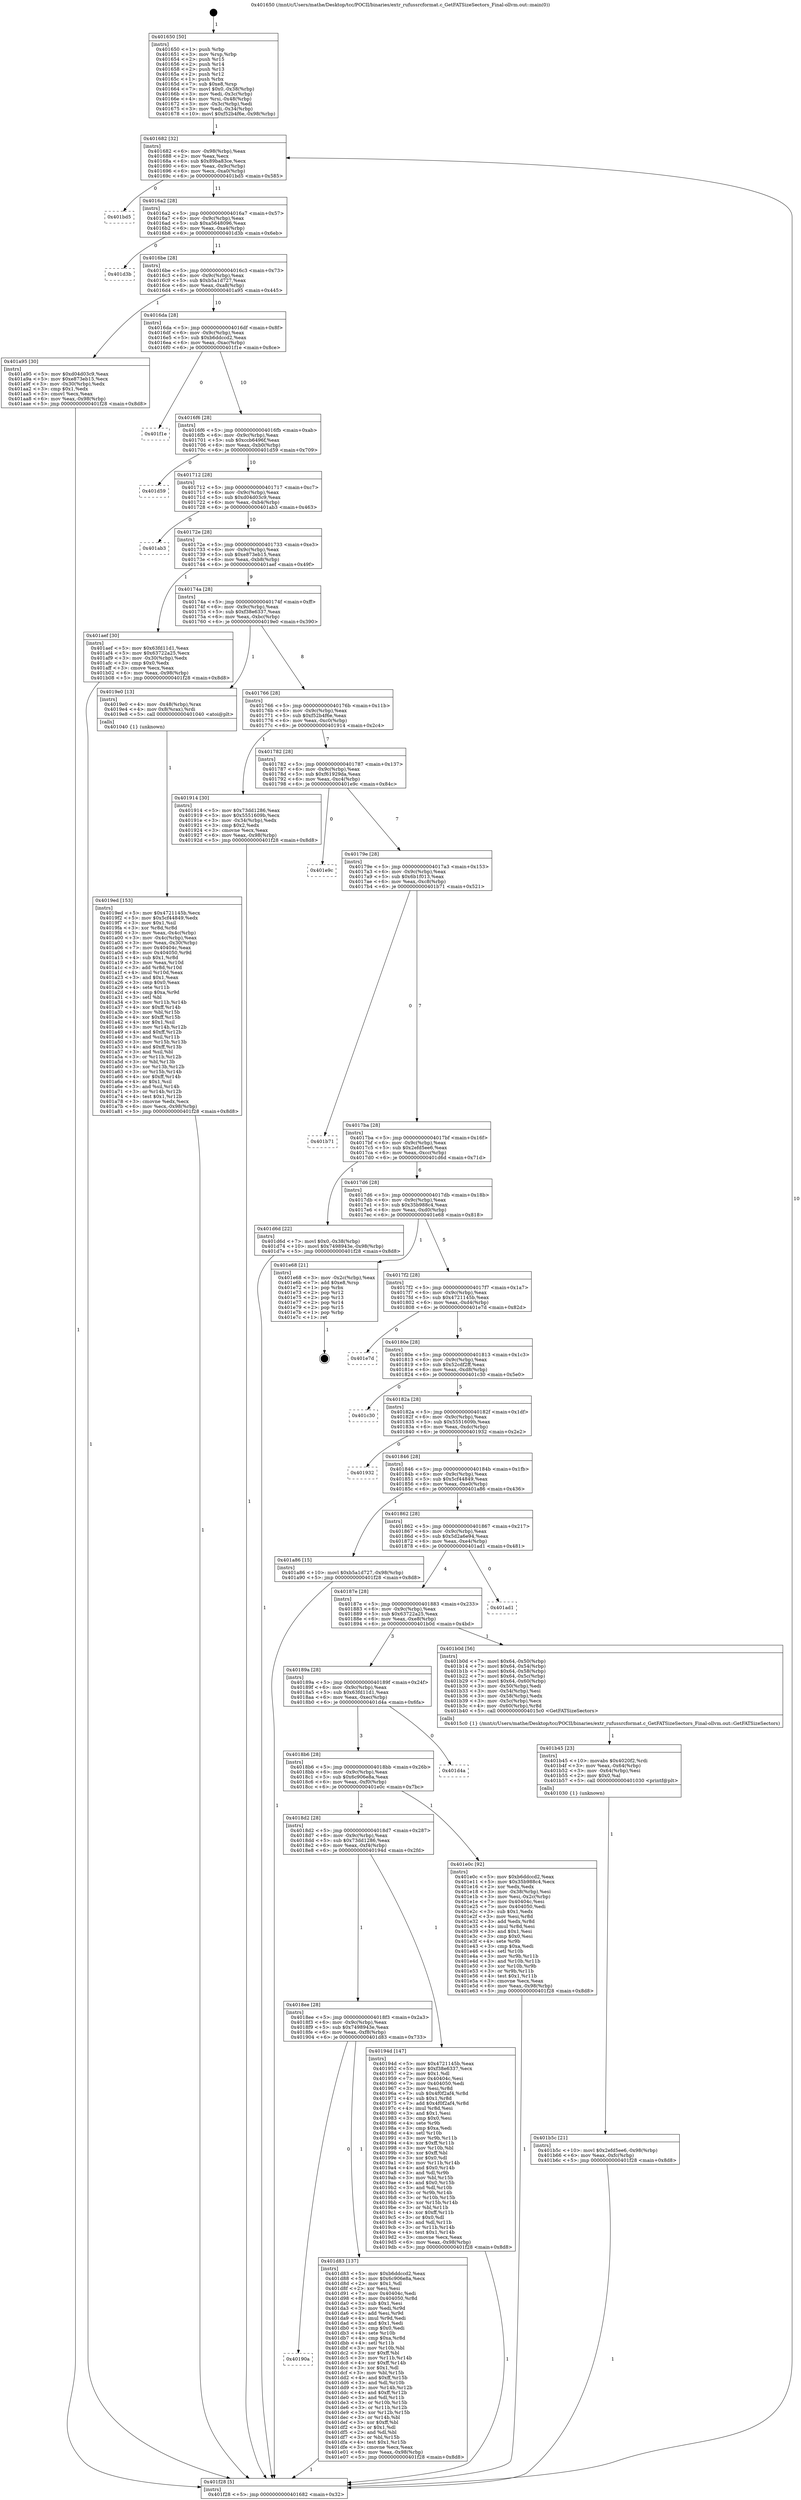 digraph "0x401650" {
  label = "0x401650 (/mnt/c/Users/mathe/Desktop/tcc/POCII/binaries/extr_rufussrcformat.c_GetFATSizeSectors_Final-ollvm.out::main(0))"
  labelloc = "t"
  node[shape=record]

  Entry [label="",width=0.3,height=0.3,shape=circle,fillcolor=black,style=filled]
  "0x401682" [label="{
     0x401682 [32]\l
     | [instrs]\l
     &nbsp;&nbsp;0x401682 \<+6\>: mov -0x98(%rbp),%eax\l
     &nbsp;&nbsp;0x401688 \<+2\>: mov %eax,%ecx\l
     &nbsp;&nbsp;0x40168a \<+6\>: sub $0x89ba83ce,%ecx\l
     &nbsp;&nbsp;0x401690 \<+6\>: mov %eax,-0x9c(%rbp)\l
     &nbsp;&nbsp;0x401696 \<+6\>: mov %ecx,-0xa0(%rbp)\l
     &nbsp;&nbsp;0x40169c \<+6\>: je 0000000000401bd5 \<main+0x585\>\l
  }"]
  "0x401bd5" [label="{
     0x401bd5\l
  }", style=dashed]
  "0x4016a2" [label="{
     0x4016a2 [28]\l
     | [instrs]\l
     &nbsp;&nbsp;0x4016a2 \<+5\>: jmp 00000000004016a7 \<main+0x57\>\l
     &nbsp;&nbsp;0x4016a7 \<+6\>: mov -0x9c(%rbp),%eax\l
     &nbsp;&nbsp;0x4016ad \<+5\>: sub $0xa5648096,%eax\l
     &nbsp;&nbsp;0x4016b2 \<+6\>: mov %eax,-0xa4(%rbp)\l
     &nbsp;&nbsp;0x4016b8 \<+6\>: je 0000000000401d3b \<main+0x6eb\>\l
  }"]
  Exit [label="",width=0.3,height=0.3,shape=circle,fillcolor=black,style=filled,peripheries=2]
  "0x401d3b" [label="{
     0x401d3b\l
  }", style=dashed]
  "0x4016be" [label="{
     0x4016be [28]\l
     | [instrs]\l
     &nbsp;&nbsp;0x4016be \<+5\>: jmp 00000000004016c3 \<main+0x73\>\l
     &nbsp;&nbsp;0x4016c3 \<+6\>: mov -0x9c(%rbp),%eax\l
     &nbsp;&nbsp;0x4016c9 \<+5\>: sub $0xb5a1d727,%eax\l
     &nbsp;&nbsp;0x4016ce \<+6\>: mov %eax,-0xa8(%rbp)\l
     &nbsp;&nbsp;0x4016d4 \<+6\>: je 0000000000401a95 \<main+0x445\>\l
  }"]
  "0x40190a" [label="{
     0x40190a\l
  }", style=dashed]
  "0x401a95" [label="{
     0x401a95 [30]\l
     | [instrs]\l
     &nbsp;&nbsp;0x401a95 \<+5\>: mov $0xd04d03c9,%eax\l
     &nbsp;&nbsp;0x401a9a \<+5\>: mov $0xe873eb15,%ecx\l
     &nbsp;&nbsp;0x401a9f \<+3\>: mov -0x30(%rbp),%edx\l
     &nbsp;&nbsp;0x401aa2 \<+3\>: cmp $0x1,%edx\l
     &nbsp;&nbsp;0x401aa5 \<+3\>: cmovl %ecx,%eax\l
     &nbsp;&nbsp;0x401aa8 \<+6\>: mov %eax,-0x98(%rbp)\l
     &nbsp;&nbsp;0x401aae \<+5\>: jmp 0000000000401f28 \<main+0x8d8\>\l
  }"]
  "0x4016da" [label="{
     0x4016da [28]\l
     | [instrs]\l
     &nbsp;&nbsp;0x4016da \<+5\>: jmp 00000000004016df \<main+0x8f\>\l
     &nbsp;&nbsp;0x4016df \<+6\>: mov -0x9c(%rbp),%eax\l
     &nbsp;&nbsp;0x4016e5 \<+5\>: sub $0xb6ddccd2,%eax\l
     &nbsp;&nbsp;0x4016ea \<+6\>: mov %eax,-0xac(%rbp)\l
     &nbsp;&nbsp;0x4016f0 \<+6\>: je 0000000000401f1e \<main+0x8ce\>\l
  }"]
  "0x401d83" [label="{
     0x401d83 [137]\l
     | [instrs]\l
     &nbsp;&nbsp;0x401d83 \<+5\>: mov $0xb6ddccd2,%eax\l
     &nbsp;&nbsp;0x401d88 \<+5\>: mov $0x6c906e8a,%ecx\l
     &nbsp;&nbsp;0x401d8d \<+2\>: mov $0x1,%dl\l
     &nbsp;&nbsp;0x401d8f \<+2\>: xor %esi,%esi\l
     &nbsp;&nbsp;0x401d91 \<+7\>: mov 0x40404c,%edi\l
     &nbsp;&nbsp;0x401d98 \<+8\>: mov 0x404050,%r8d\l
     &nbsp;&nbsp;0x401da0 \<+3\>: sub $0x1,%esi\l
     &nbsp;&nbsp;0x401da3 \<+3\>: mov %edi,%r9d\l
     &nbsp;&nbsp;0x401da6 \<+3\>: add %esi,%r9d\l
     &nbsp;&nbsp;0x401da9 \<+4\>: imul %r9d,%edi\l
     &nbsp;&nbsp;0x401dad \<+3\>: and $0x1,%edi\l
     &nbsp;&nbsp;0x401db0 \<+3\>: cmp $0x0,%edi\l
     &nbsp;&nbsp;0x401db3 \<+4\>: sete %r10b\l
     &nbsp;&nbsp;0x401db7 \<+4\>: cmp $0xa,%r8d\l
     &nbsp;&nbsp;0x401dbb \<+4\>: setl %r11b\l
     &nbsp;&nbsp;0x401dbf \<+3\>: mov %r10b,%bl\l
     &nbsp;&nbsp;0x401dc2 \<+3\>: xor $0xff,%bl\l
     &nbsp;&nbsp;0x401dc5 \<+3\>: mov %r11b,%r14b\l
     &nbsp;&nbsp;0x401dc8 \<+4\>: xor $0xff,%r14b\l
     &nbsp;&nbsp;0x401dcc \<+3\>: xor $0x1,%dl\l
     &nbsp;&nbsp;0x401dcf \<+3\>: mov %bl,%r15b\l
     &nbsp;&nbsp;0x401dd2 \<+4\>: and $0xff,%r15b\l
     &nbsp;&nbsp;0x401dd6 \<+3\>: and %dl,%r10b\l
     &nbsp;&nbsp;0x401dd9 \<+3\>: mov %r14b,%r12b\l
     &nbsp;&nbsp;0x401ddc \<+4\>: and $0xff,%r12b\l
     &nbsp;&nbsp;0x401de0 \<+3\>: and %dl,%r11b\l
     &nbsp;&nbsp;0x401de3 \<+3\>: or %r10b,%r15b\l
     &nbsp;&nbsp;0x401de6 \<+3\>: or %r11b,%r12b\l
     &nbsp;&nbsp;0x401de9 \<+3\>: xor %r12b,%r15b\l
     &nbsp;&nbsp;0x401dec \<+3\>: or %r14b,%bl\l
     &nbsp;&nbsp;0x401def \<+3\>: xor $0xff,%bl\l
     &nbsp;&nbsp;0x401df2 \<+3\>: or $0x1,%dl\l
     &nbsp;&nbsp;0x401df5 \<+2\>: and %dl,%bl\l
     &nbsp;&nbsp;0x401df7 \<+3\>: or %bl,%r15b\l
     &nbsp;&nbsp;0x401dfa \<+4\>: test $0x1,%r15b\l
     &nbsp;&nbsp;0x401dfe \<+3\>: cmovne %ecx,%eax\l
     &nbsp;&nbsp;0x401e01 \<+6\>: mov %eax,-0x98(%rbp)\l
     &nbsp;&nbsp;0x401e07 \<+5\>: jmp 0000000000401f28 \<main+0x8d8\>\l
  }"]
  "0x401f1e" [label="{
     0x401f1e\l
  }", style=dashed]
  "0x4016f6" [label="{
     0x4016f6 [28]\l
     | [instrs]\l
     &nbsp;&nbsp;0x4016f6 \<+5\>: jmp 00000000004016fb \<main+0xab\>\l
     &nbsp;&nbsp;0x4016fb \<+6\>: mov -0x9c(%rbp),%eax\l
     &nbsp;&nbsp;0x401701 \<+5\>: sub $0xccb6496f,%eax\l
     &nbsp;&nbsp;0x401706 \<+6\>: mov %eax,-0xb0(%rbp)\l
     &nbsp;&nbsp;0x40170c \<+6\>: je 0000000000401d59 \<main+0x709\>\l
  }"]
  "0x401b5c" [label="{
     0x401b5c [21]\l
     | [instrs]\l
     &nbsp;&nbsp;0x401b5c \<+10\>: movl $0x2efd5ee6,-0x98(%rbp)\l
     &nbsp;&nbsp;0x401b66 \<+6\>: mov %eax,-0xfc(%rbp)\l
     &nbsp;&nbsp;0x401b6c \<+5\>: jmp 0000000000401f28 \<main+0x8d8\>\l
  }"]
  "0x401d59" [label="{
     0x401d59\l
  }", style=dashed]
  "0x401712" [label="{
     0x401712 [28]\l
     | [instrs]\l
     &nbsp;&nbsp;0x401712 \<+5\>: jmp 0000000000401717 \<main+0xc7\>\l
     &nbsp;&nbsp;0x401717 \<+6\>: mov -0x9c(%rbp),%eax\l
     &nbsp;&nbsp;0x40171d \<+5\>: sub $0xd04d03c9,%eax\l
     &nbsp;&nbsp;0x401722 \<+6\>: mov %eax,-0xb4(%rbp)\l
     &nbsp;&nbsp;0x401728 \<+6\>: je 0000000000401ab3 \<main+0x463\>\l
  }"]
  "0x401b45" [label="{
     0x401b45 [23]\l
     | [instrs]\l
     &nbsp;&nbsp;0x401b45 \<+10\>: movabs $0x4020f2,%rdi\l
     &nbsp;&nbsp;0x401b4f \<+3\>: mov %eax,-0x64(%rbp)\l
     &nbsp;&nbsp;0x401b52 \<+3\>: mov -0x64(%rbp),%esi\l
     &nbsp;&nbsp;0x401b55 \<+2\>: mov $0x0,%al\l
     &nbsp;&nbsp;0x401b57 \<+5\>: call 0000000000401030 \<printf@plt\>\l
     | [calls]\l
     &nbsp;&nbsp;0x401030 \{1\} (unknown)\l
  }"]
  "0x401ab3" [label="{
     0x401ab3\l
  }", style=dashed]
  "0x40172e" [label="{
     0x40172e [28]\l
     | [instrs]\l
     &nbsp;&nbsp;0x40172e \<+5\>: jmp 0000000000401733 \<main+0xe3\>\l
     &nbsp;&nbsp;0x401733 \<+6\>: mov -0x9c(%rbp),%eax\l
     &nbsp;&nbsp;0x401739 \<+5\>: sub $0xe873eb15,%eax\l
     &nbsp;&nbsp;0x40173e \<+6\>: mov %eax,-0xb8(%rbp)\l
     &nbsp;&nbsp;0x401744 \<+6\>: je 0000000000401aef \<main+0x49f\>\l
  }"]
  "0x4019ed" [label="{
     0x4019ed [153]\l
     | [instrs]\l
     &nbsp;&nbsp;0x4019ed \<+5\>: mov $0x4721145b,%ecx\l
     &nbsp;&nbsp;0x4019f2 \<+5\>: mov $0x5cf44849,%edx\l
     &nbsp;&nbsp;0x4019f7 \<+3\>: mov $0x1,%sil\l
     &nbsp;&nbsp;0x4019fa \<+3\>: xor %r8d,%r8d\l
     &nbsp;&nbsp;0x4019fd \<+3\>: mov %eax,-0x4c(%rbp)\l
     &nbsp;&nbsp;0x401a00 \<+3\>: mov -0x4c(%rbp),%eax\l
     &nbsp;&nbsp;0x401a03 \<+3\>: mov %eax,-0x30(%rbp)\l
     &nbsp;&nbsp;0x401a06 \<+7\>: mov 0x40404c,%eax\l
     &nbsp;&nbsp;0x401a0d \<+8\>: mov 0x404050,%r9d\l
     &nbsp;&nbsp;0x401a15 \<+4\>: sub $0x1,%r8d\l
     &nbsp;&nbsp;0x401a19 \<+3\>: mov %eax,%r10d\l
     &nbsp;&nbsp;0x401a1c \<+3\>: add %r8d,%r10d\l
     &nbsp;&nbsp;0x401a1f \<+4\>: imul %r10d,%eax\l
     &nbsp;&nbsp;0x401a23 \<+3\>: and $0x1,%eax\l
     &nbsp;&nbsp;0x401a26 \<+3\>: cmp $0x0,%eax\l
     &nbsp;&nbsp;0x401a29 \<+4\>: sete %r11b\l
     &nbsp;&nbsp;0x401a2d \<+4\>: cmp $0xa,%r9d\l
     &nbsp;&nbsp;0x401a31 \<+3\>: setl %bl\l
     &nbsp;&nbsp;0x401a34 \<+3\>: mov %r11b,%r14b\l
     &nbsp;&nbsp;0x401a37 \<+4\>: xor $0xff,%r14b\l
     &nbsp;&nbsp;0x401a3b \<+3\>: mov %bl,%r15b\l
     &nbsp;&nbsp;0x401a3e \<+4\>: xor $0xff,%r15b\l
     &nbsp;&nbsp;0x401a42 \<+4\>: xor $0x1,%sil\l
     &nbsp;&nbsp;0x401a46 \<+3\>: mov %r14b,%r12b\l
     &nbsp;&nbsp;0x401a49 \<+4\>: and $0xff,%r12b\l
     &nbsp;&nbsp;0x401a4d \<+3\>: and %sil,%r11b\l
     &nbsp;&nbsp;0x401a50 \<+3\>: mov %r15b,%r13b\l
     &nbsp;&nbsp;0x401a53 \<+4\>: and $0xff,%r13b\l
     &nbsp;&nbsp;0x401a57 \<+3\>: and %sil,%bl\l
     &nbsp;&nbsp;0x401a5a \<+3\>: or %r11b,%r12b\l
     &nbsp;&nbsp;0x401a5d \<+3\>: or %bl,%r13b\l
     &nbsp;&nbsp;0x401a60 \<+3\>: xor %r13b,%r12b\l
     &nbsp;&nbsp;0x401a63 \<+3\>: or %r15b,%r14b\l
     &nbsp;&nbsp;0x401a66 \<+4\>: xor $0xff,%r14b\l
     &nbsp;&nbsp;0x401a6a \<+4\>: or $0x1,%sil\l
     &nbsp;&nbsp;0x401a6e \<+3\>: and %sil,%r14b\l
     &nbsp;&nbsp;0x401a71 \<+3\>: or %r14b,%r12b\l
     &nbsp;&nbsp;0x401a74 \<+4\>: test $0x1,%r12b\l
     &nbsp;&nbsp;0x401a78 \<+3\>: cmovne %edx,%ecx\l
     &nbsp;&nbsp;0x401a7b \<+6\>: mov %ecx,-0x98(%rbp)\l
     &nbsp;&nbsp;0x401a81 \<+5\>: jmp 0000000000401f28 \<main+0x8d8\>\l
  }"]
  "0x401aef" [label="{
     0x401aef [30]\l
     | [instrs]\l
     &nbsp;&nbsp;0x401aef \<+5\>: mov $0x63fd11d1,%eax\l
     &nbsp;&nbsp;0x401af4 \<+5\>: mov $0x63722a25,%ecx\l
     &nbsp;&nbsp;0x401af9 \<+3\>: mov -0x30(%rbp),%edx\l
     &nbsp;&nbsp;0x401afc \<+3\>: cmp $0x0,%edx\l
     &nbsp;&nbsp;0x401aff \<+3\>: cmove %ecx,%eax\l
     &nbsp;&nbsp;0x401b02 \<+6\>: mov %eax,-0x98(%rbp)\l
     &nbsp;&nbsp;0x401b08 \<+5\>: jmp 0000000000401f28 \<main+0x8d8\>\l
  }"]
  "0x40174a" [label="{
     0x40174a [28]\l
     | [instrs]\l
     &nbsp;&nbsp;0x40174a \<+5\>: jmp 000000000040174f \<main+0xff\>\l
     &nbsp;&nbsp;0x40174f \<+6\>: mov -0x9c(%rbp),%eax\l
     &nbsp;&nbsp;0x401755 \<+5\>: sub $0xf38e6337,%eax\l
     &nbsp;&nbsp;0x40175a \<+6\>: mov %eax,-0xbc(%rbp)\l
     &nbsp;&nbsp;0x401760 \<+6\>: je 00000000004019e0 \<main+0x390\>\l
  }"]
  "0x4018ee" [label="{
     0x4018ee [28]\l
     | [instrs]\l
     &nbsp;&nbsp;0x4018ee \<+5\>: jmp 00000000004018f3 \<main+0x2a3\>\l
     &nbsp;&nbsp;0x4018f3 \<+6\>: mov -0x9c(%rbp),%eax\l
     &nbsp;&nbsp;0x4018f9 \<+5\>: sub $0x7498943e,%eax\l
     &nbsp;&nbsp;0x4018fe \<+6\>: mov %eax,-0xf8(%rbp)\l
     &nbsp;&nbsp;0x401904 \<+6\>: je 0000000000401d83 \<main+0x733\>\l
  }"]
  "0x4019e0" [label="{
     0x4019e0 [13]\l
     | [instrs]\l
     &nbsp;&nbsp;0x4019e0 \<+4\>: mov -0x48(%rbp),%rax\l
     &nbsp;&nbsp;0x4019e4 \<+4\>: mov 0x8(%rax),%rdi\l
     &nbsp;&nbsp;0x4019e8 \<+5\>: call 0000000000401040 \<atoi@plt\>\l
     | [calls]\l
     &nbsp;&nbsp;0x401040 \{1\} (unknown)\l
  }"]
  "0x401766" [label="{
     0x401766 [28]\l
     | [instrs]\l
     &nbsp;&nbsp;0x401766 \<+5\>: jmp 000000000040176b \<main+0x11b\>\l
     &nbsp;&nbsp;0x40176b \<+6\>: mov -0x9c(%rbp),%eax\l
     &nbsp;&nbsp;0x401771 \<+5\>: sub $0xf52b4f6e,%eax\l
     &nbsp;&nbsp;0x401776 \<+6\>: mov %eax,-0xc0(%rbp)\l
     &nbsp;&nbsp;0x40177c \<+6\>: je 0000000000401914 \<main+0x2c4\>\l
  }"]
  "0x40194d" [label="{
     0x40194d [147]\l
     | [instrs]\l
     &nbsp;&nbsp;0x40194d \<+5\>: mov $0x4721145b,%eax\l
     &nbsp;&nbsp;0x401952 \<+5\>: mov $0xf38e6337,%ecx\l
     &nbsp;&nbsp;0x401957 \<+2\>: mov $0x1,%dl\l
     &nbsp;&nbsp;0x401959 \<+7\>: mov 0x40404c,%esi\l
     &nbsp;&nbsp;0x401960 \<+7\>: mov 0x404050,%edi\l
     &nbsp;&nbsp;0x401967 \<+3\>: mov %esi,%r8d\l
     &nbsp;&nbsp;0x40196a \<+7\>: sub $0x4f0f2af4,%r8d\l
     &nbsp;&nbsp;0x401971 \<+4\>: sub $0x1,%r8d\l
     &nbsp;&nbsp;0x401975 \<+7\>: add $0x4f0f2af4,%r8d\l
     &nbsp;&nbsp;0x40197c \<+4\>: imul %r8d,%esi\l
     &nbsp;&nbsp;0x401980 \<+3\>: and $0x1,%esi\l
     &nbsp;&nbsp;0x401983 \<+3\>: cmp $0x0,%esi\l
     &nbsp;&nbsp;0x401986 \<+4\>: sete %r9b\l
     &nbsp;&nbsp;0x40198a \<+3\>: cmp $0xa,%edi\l
     &nbsp;&nbsp;0x40198d \<+4\>: setl %r10b\l
     &nbsp;&nbsp;0x401991 \<+3\>: mov %r9b,%r11b\l
     &nbsp;&nbsp;0x401994 \<+4\>: xor $0xff,%r11b\l
     &nbsp;&nbsp;0x401998 \<+3\>: mov %r10b,%bl\l
     &nbsp;&nbsp;0x40199b \<+3\>: xor $0xff,%bl\l
     &nbsp;&nbsp;0x40199e \<+3\>: xor $0x0,%dl\l
     &nbsp;&nbsp;0x4019a1 \<+3\>: mov %r11b,%r14b\l
     &nbsp;&nbsp;0x4019a4 \<+4\>: and $0x0,%r14b\l
     &nbsp;&nbsp;0x4019a8 \<+3\>: and %dl,%r9b\l
     &nbsp;&nbsp;0x4019ab \<+3\>: mov %bl,%r15b\l
     &nbsp;&nbsp;0x4019ae \<+4\>: and $0x0,%r15b\l
     &nbsp;&nbsp;0x4019b2 \<+3\>: and %dl,%r10b\l
     &nbsp;&nbsp;0x4019b5 \<+3\>: or %r9b,%r14b\l
     &nbsp;&nbsp;0x4019b8 \<+3\>: or %r10b,%r15b\l
     &nbsp;&nbsp;0x4019bb \<+3\>: xor %r15b,%r14b\l
     &nbsp;&nbsp;0x4019be \<+3\>: or %bl,%r11b\l
     &nbsp;&nbsp;0x4019c1 \<+4\>: xor $0xff,%r11b\l
     &nbsp;&nbsp;0x4019c5 \<+3\>: or $0x0,%dl\l
     &nbsp;&nbsp;0x4019c8 \<+3\>: and %dl,%r11b\l
     &nbsp;&nbsp;0x4019cb \<+3\>: or %r11b,%r14b\l
     &nbsp;&nbsp;0x4019ce \<+4\>: test $0x1,%r14b\l
     &nbsp;&nbsp;0x4019d2 \<+3\>: cmovne %ecx,%eax\l
     &nbsp;&nbsp;0x4019d5 \<+6\>: mov %eax,-0x98(%rbp)\l
     &nbsp;&nbsp;0x4019db \<+5\>: jmp 0000000000401f28 \<main+0x8d8\>\l
  }"]
  "0x401914" [label="{
     0x401914 [30]\l
     | [instrs]\l
     &nbsp;&nbsp;0x401914 \<+5\>: mov $0x73dd1286,%eax\l
     &nbsp;&nbsp;0x401919 \<+5\>: mov $0x5551609b,%ecx\l
     &nbsp;&nbsp;0x40191e \<+3\>: mov -0x34(%rbp),%edx\l
     &nbsp;&nbsp;0x401921 \<+3\>: cmp $0x2,%edx\l
     &nbsp;&nbsp;0x401924 \<+3\>: cmovne %ecx,%eax\l
     &nbsp;&nbsp;0x401927 \<+6\>: mov %eax,-0x98(%rbp)\l
     &nbsp;&nbsp;0x40192d \<+5\>: jmp 0000000000401f28 \<main+0x8d8\>\l
  }"]
  "0x401782" [label="{
     0x401782 [28]\l
     | [instrs]\l
     &nbsp;&nbsp;0x401782 \<+5\>: jmp 0000000000401787 \<main+0x137\>\l
     &nbsp;&nbsp;0x401787 \<+6\>: mov -0x9c(%rbp),%eax\l
     &nbsp;&nbsp;0x40178d \<+5\>: sub $0xf61929da,%eax\l
     &nbsp;&nbsp;0x401792 \<+6\>: mov %eax,-0xc4(%rbp)\l
     &nbsp;&nbsp;0x401798 \<+6\>: je 0000000000401e9c \<main+0x84c\>\l
  }"]
  "0x401f28" [label="{
     0x401f28 [5]\l
     | [instrs]\l
     &nbsp;&nbsp;0x401f28 \<+5\>: jmp 0000000000401682 \<main+0x32\>\l
  }"]
  "0x401650" [label="{
     0x401650 [50]\l
     | [instrs]\l
     &nbsp;&nbsp;0x401650 \<+1\>: push %rbp\l
     &nbsp;&nbsp;0x401651 \<+3\>: mov %rsp,%rbp\l
     &nbsp;&nbsp;0x401654 \<+2\>: push %r15\l
     &nbsp;&nbsp;0x401656 \<+2\>: push %r14\l
     &nbsp;&nbsp;0x401658 \<+2\>: push %r13\l
     &nbsp;&nbsp;0x40165a \<+2\>: push %r12\l
     &nbsp;&nbsp;0x40165c \<+1\>: push %rbx\l
     &nbsp;&nbsp;0x40165d \<+7\>: sub $0xe8,%rsp\l
     &nbsp;&nbsp;0x401664 \<+7\>: movl $0x0,-0x38(%rbp)\l
     &nbsp;&nbsp;0x40166b \<+3\>: mov %edi,-0x3c(%rbp)\l
     &nbsp;&nbsp;0x40166e \<+4\>: mov %rsi,-0x48(%rbp)\l
     &nbsp;&nbsp;0x401672 \<+3\>: mov -0x3c(%rbp),%edi\l
     &nbsp;&nbsp;0x401675 \<+3\>: mov %edi,-0x34(%rbp)\l
     &nbsp;&nbsp;0x401678 \<+10\>: movl $0xf52b4f6e,-0x98(%rbp)\l
  }"]
  "0x4018d2" [label="{
     0x4018d2 [28]\l
     | [instrs]\l
     &nbsp;&nbsp;0x4018d2 \<+5\>: jmp 00000000004018d7 \<main+0x287\>\l
     &nbsp;&nbsp;0x4018d7 \<+6\>: mov -0x9c(%rbp),%eax\l
     &nbsp;&nbsp;0x4018dd \<+5\>: sub $0x73dd1286,%eax\l
     &nbsp;&nbsp;0x4018e2 \<+6\>: mov %eax,-0xf4(%rbp)\l
     &nbsp;&nbsp;0x4018e8 \<+6\>: je 000000000040194d \<main+0x2fd\>\l
  }"]
  "0x401e9c" [label="{
     0x401e9c\l
  }", style=dashed]
  "0x40179e" [label="{
     0x40179e [28]\l
     | [instrs]\l
     &nbsp;&nbsp;0x40179e \<+5\>: jmp 00000000004017a3 \<main+0x153\>\l
     &nbsp;&nbsp;0x4017a3 \<+6\>: mov -0x9c(%rbp),%eax\l
     &nbsp;&nbsp;0x4017a9 \<+5\>: sub $0x6b1f013,%eax\l
     &nbsp;&nbsp;0x4017ae \<+6\>: mov %eax,-0xc8(%rbp)\l
     &nbsp;&nbsp;0x4017b4 \<+6\>: je 0000000000401b71 \<main+0x521\>\l
  }"]
  "0x401e0c" [label="{
     0x401e0c [92]\l
     | [instrs]\l
     &nbsp;&nbsp;0x401e0c \<+5\>: mov $0xb6ddccd2,%eax\l
     &nbsp;&nbsp;0x401e11 \<+5\>: mov $0x35b988c4,%ecx\l
     &nbsp;&nbsp;0x401e16 \<+2\>: xor %edx,%edx\l
     &nbsp;&nbsp;0x401e18 \<+3\>: mov -0x38(%rbp),%esi\l
     &nbsp;&nbsp;0x401e1b \<+3\>: mov %esi,-0x2c(%rbp)\l
     &nbsp;&nbsp;0x401e1e \<+7\>: mov 0x40404c,%esi\l
     &nbsp;&nbsp;0x401e25 \<+7\>: mov 0x404050,%edi\l
     &nbsp;&nbsp;0x401e2c \<+3\>: sub $0x1,%edx\l
     &nbsp;&nbsp;0x401e2f \<+3\>: mov %esi,%r8d\l
     &nbsp;&nbsp;0x401e32 \<+3\>: add %edx,%r8d\l
     &nbsp;&nbsp;0x401e35 \<+4\>: imul %r8d,%esi\l
     &nbsp;&nbsp;0x401e39 \<+3\>: and $0x1,%esi\l
     &nbsp;&nbsp;0x401e3c \<+3\>: cmp $0x0,%esi\l
     &nbsp;&nbsp;0x401e3f \<+4\>: sete %r9b\l
     &nbsp;&nbsp;0x401e43 \<+3\>: cmp $0xa,%edi\l
     &nbsp;&nbsp;0x401e46 \<+4\>: setl %r10b\l
     &nbsp;&nbsp;0x401e4a \<+3\>: mov %r9b,%r11b\l
     &nbsp;&nbsp;0x401e4d \<+3\>: and %r10b,%r11b\l
     &nbsp;&nbsp;0x401e50 \<+3\>: xor %r10b,%r9b\l
     &nbsp;&nbsp;0x401e53 \<+3\>: or %r9b,%r11b\l
     &nbsp;&nbsp;0x401e56 \<+4\>: test $0x1,%r11b\l
     &nbsp;&nbsp;0x401e5a \<+3\>: cmovne %ecx,%eax\l
     &nbsp;&nbsp;0x401e5d \<+6\>: mov %eax,-0x98(%rbp)\l
     &nbsp;&nbsp;0x401e63 \<+5\>: jmp 0000000000401f28 \<main+0x8d8\>\l
  }"]
  "0x401b71" [label="{
     0x401b71\l
  }", style=dashed]
  "0x4017ba" [label="{
     0x4017ba [28]\l
     | [instrs]\l
     &nbsp;&nbsp;0x4017ba \<+5\>: jmp 00000000004017bf \<main+0x16f\>\l
     &nbsp;&nbsp;0x4017bf \<+6\>: mov -0x9c(%rbp),%eax\l
     &nbsp;&nbsp;0x4017c5 \<+5\>: sub $0x2efd5ee6,%eax\l
     &nbsp;&nbsp;0x4017ca \<+6\>: mov %eax,-0xcc(%rbp)\l
     &nbsp;&nbsp;0x4017d0 \<+6\>: je 0000000000401d6d \<main+0x71d\>\l
  }"]
  "0x4018b6" [label="{
     0x4018b6 [28]\l
     | [instrs]\l
     &nbsp;&nbsp;0x4018b6 \<+5\>: jmp 00000000004018bb \<main+0x26b\>\l
     &nbsp;&nbsp;0x4018bb \<+6\>: mov -0x9c(%rbp),%eax\l
     &nbsp;&nbsp;0x4018c1 \<+5\>: sub $0x6c906e8a,%eax\l
     &nbsp;&nbsp;0x4018c6 \<+6\>: mov %eax,-0xf0(%rbp)\l
     &nbsp;&nbsp;0x4018cc \<+6\>: je 0000000000401e0c \<main+0x7bc\>\l
  }"]
  "0x401d6d" [label="{
     0x401d6d [22]\l
     | [instrs]\l
     &nbsp;&nbsp;0x401d6d \<+7\>: movl $0x0,-0x38(%rbp)\l
     &nbsp;&nbsp;0x401d74 \<+10\>: movl $0x7498943e,-0x98(%rbp)\l
     &nbsp;&nbsp;0x401d7e \<+5\>: jmp 0000000000401f28 \<main+0x8d8\>\l
  }"]
  "0x4017d6" [label="{
     0x4017d6 [28]\l
     | [instrs]\l
     &nbsp;&nbsp;0x4017d6 \<+5\>: jmp 00000000004017db \<main+0x18b\>\l
     &nbsp;&nbsp;0x4017db \<+6\>: mov -0x9c(%rbp),%eax\l
     &nbsp;&nbsp;0x4017e1 \<+5\>: sub $0x35b988c4,%eax\l
     &nbsp;&nbsp;0x4017e6 \<+6\>: mov %eax,-0xd0(%rbp)\l
     &nbsp;&nbsp;0x4017ec \<+6\>: je 0000000000401e68 \<main+0x818\>\l
  }"]
  "0x401d4a" [label="{
     0x401d4a\l
  }", style=dashed]
  "0x401e68" [label="{
     0x401e68 [21]\l
     | [instrs]\l
     &nbsp;&nbsp;0x401e68 \<+3\>: mov -0x2c(%rbp),%eax\l
     &nbsp;&nbsp;0x401e6b \<+7\>: add $0xe8,%rsp\l
     &nbsp;&nbsp;0x401e72 \<+1\>: pop %rbx\l
     &nbsp;&nbsp;0x401e73 \<+2\>: pop %r12\l
     &nbsp;&nbsp;0x401e75 \<+2\>: pop %r13\l
     &nbsp;&nbsp;0x401e77 \<+2\>: pop %r14\l
     &nbsp;&nbsp;0x401e79 \<+2\>: pop %r15\l
     &nbsp;&nbsp;0x401e7b \<+1\>: pop %rbp\l
     &nbsp;&nbsp;0x401e7c \<+1\>: ret\l
  }"]
  "0x4017f2" [label="{
     0x4017f2 [28]\l
     | [instrs]\l
     &nbsp;&nbsp;0x4017f2 \<+5\>: jmp 00000000004017f7 \<main+0x1a7\>\l
     &nbsp;&nbsp;0x4017f7 \<+6\>: mov -0x9c(%rbp),%eax\l
     &nbsp;&nbsp;0x4017fd \<+5\>: sub $0x4721145b,%eax\l
     &nbsp;&nbsp;0x401802 \<+6\>: mov %eax,-0xd4(%rbp)\l
     &nbsp;&nbsp;0x401808 \<+6\>: je 0000000000401e7d \<main+0x82d\>\l
  }"]
  "0x40189a" [label="{
     0x40189a [28]\l
     | [instrs]\l
     &nbsp;&nbsp;0x40189a \<+5\>: jmp 000000000040189f \<main+0x24f\>\l
     &nbsp;&nbsp;0x40189f \<+6\>: mov -0x9c(%rbp),%eax\l
     &nbsp;&nbsp;0x4018a5 \<+5\>: sub $0x63fd11d1,%eax\l
     &nbsp;&nbsp;0x4018aa \<+6\>: mov %eax,-0xec(%rbp)\l
     &nbsp;&nbsp;0x4018b0 \<+6\>: je 0000000000401d4a \<main+0x6fa\>\l
  }"]
  "0x401e7d" [label="{
     0x401e7d\l
  }", style=dashed]
  "0x40180e" [label="{
     0x40180e [28]\l
     | [instrs]\l
     &nbsp;&nbsp;0x40180e \<+5\>: jmp 0000000000401813 \<main+0x1c3\>\l
     &nbsp;&nbsp;0x401813 \<+6\>: mov -0x9c(%rbp),%eax\l
     &nbsp;&nbsp;0x401819 \<+5\>: sub $0x52cdf2ff,%eax\l
     &nbsp;&nbsp;0x40181e \<+6\>: mov %eax,-0xd8(%rbp)\l
     &nbsp;&nbsp;0x401824 \<+6\>: je 0000000000401c30 \<main+0x5e0\>\l
  }"]
  "0x401b0d" [label="{
     0x401b0d [56]\l
     | [instrs]\l
     &nbsp;&nbsp;0x401b0d \<+7\>: movl $0x64,-0x50(%rbp)\l
     &nbsp;&nbsp;0x401b14 \<+7\>: movl $0x64,-0x54(%rbp)\l
     &nbsp;&nbsp;0x401b1b \<+7\>: movl $0x64,-0x58(%rbp)\l
     &nbsp;&nbsp;0x401b22 \<+7\>: movl $0x64,-0x5c(%rbp)\l
     &nbsp;&nbsp;0x401b29 \<+7\>: movl $0x64,-0x60(%rbp)\l
     &nbsp;&nbsp;0x401b30 \<+3\>: mov -0x50(%rbp),%edi\l
     &nbsp;&nbsp;0x401b33 \<+3\>: mov -0x54(%rbp),%esi\l
     &nbsp;&nbsp;0x401b36 \<+3\>: mov -0x58(%rbp),%edx\l
     &nbsp;&nbsp;0x401b39 \<+3\>: mov -0x5c(%rbp),%ecx\l
     &nbsp;&nbsp;0x401b3c \<+4\>: mov -0x60(%rbp),%r8d\l
     &nbsp;&nbsp;0x401b40 \<+5\>: call 00000000004015c0 \<GetFATSizeSectors\>\l
     | [calls]\l
     &nbsp;&nbsp;0x4015c0 \{1\} (/mnt/c/Users/mathe/Desktop/tcc/POCII/binaries/extr_rufussrcformat.c_GetFATSizeSectors_Final-ollvm.out::GetFATSizeSectors)\l
  }"]
  "0x401c30" [label="{
     0x401c30\l
  }", style=dashed]
  "0x40182a" [label="{
     0x40182a [28]\l
     | [instrs]\l
     &nbsp;&nbsp;0x40182a \<+5\>: jmp 000000000040182f \<main+0x1df\>\l
     &nbsp;&nbsp;0x40182f \<+6\>: mov -0x9c(%rbp),%eax\l
     &nbsp;&nbsp;0x401835 \<+5\>: sub $0x5551609b,%eax\l
     &nbsp;&nbsp;0x40183a \<+6\>: mov %eax,-0xdc(%rbp)\l
     &nbsp;&nbsp;0x401840 \<+6\>: je 0000000000401932 \<main+0x2e2\>\l
  }"]
  "0x40187e" [label="{
     0x40187e [28]\l
     | [instrs]\l
     &nbsp;&nbsp;0x40187e \<+5\>: jmp 0000000000401883 \<main+0x233\>\l
     &nbsp;&nbsp;0x401883 \<+6\>: mov -0x9c(%rbp),%eax\l
     &nbsp;&nbsp;0x401889 \<+5\>: sub $0x63722a25,%eax\l
     &nbsp;&nbsp;0x40188e \<+6\>: mov %eax,-0xe8(%rbp)\l
     &nbsp;&nbsp;0x401894 \<+6\>: je 0000000000401b0d \<main+0x4bd\>\l
  }"]
  "0x401932" [label="{
     0x401932\l
  }", style=dashed]
  "0x401846" [label="{
     0x401846 [28]\l
     | [instrs]\l
     &nbsp;&nbsp;0x401846 \<+5\>: jmp 000000000040184b \<main+0x1fb\>\l
     &nbsp;&nbsp;0x40184b \<+6\>: mov -0x9c(%rbp),%eax\l
     &nbsp;&nbsp;0x401851 \<+5\>: sub $0x5cf44849,%eax\l
     &nbsp;&nbsp;0x401856 \<+6\>: mov %eax,-0xe0(%rbp)\l
     &nbsp;&nbsp;0x40185c \<+6\>: je 0000000000401a86 \<main+0x436\>\l
  }"]
  "0x401ad1" [label="{
     0x401ad1\l
  }", style=dashed]
  "0x401a86" [label="{
     0x401a86 [15]\l
     | [instrs]\l
     &nbsp;&nbsp;0x401a86 \<+10\>: movl $0xb5a1d727,-0x98(%rbp)\l
     &nbsp;&nbsp;0x401a90 \<+5\>: jmp 0000000000401f28 \<main+0x8d8\>\l
  }"]
  "0x401862" [label="{
     0x401862 [28]\l
     | [instrs]\l
     &nbsp;&nbsp;0x401862 \<+5\>: jmp 0000000000401867 \<main+0x217\>\l
     &nbsp;&nbsp;0x401867 \<+6\>: mov -0x9c(%rbp),%eax\l
     &nbsp;&nbsp;0x40186d \<+5\>: sub $0x5d2a6e94,%eax\l
     &nbsp;&nbsp;0x401872 \<+6\>: mov %eax,-0xe4(%rbp)\l
     &nbsp;&nbsp;0x401878 \<+6\>: je 0000000000401ad1 \<main+0x481\>\l
  }"]
  Entry -> "0x401650" [label=" 1"]
  "0x401682" -> "0x401bd5" [label=" 0"]
  "0x401682" -> "0x4016a2" [label=" 11"]
  "0x401e68" -> Exit [label=" 1"]
  "0x4016a2" -> "0x401d3b" [label=" 0"]
  "0x4016a2" -> "0x4016be" [label=" 11"]
  "0x401e0c" -> "0x401f28" [label=" 1"]
  "0x4016be" -> "0x401a95" [label=" 1"]
  "0x4016be" -> "0x4016da" [label=" 10"]
  "0x401d83" -> "0x401f28" [label=" 1"]
  "0x4016da" -> "0x401f1e" [label=" 0"]
  "0x4016da" -> "0x4016f6" [label=" 10"]
  "0x4018ee" -> "0x40190a" [label=" 0"]
  "0x4016f6" -> "0x401d59" [label=" 0"]
  "0x4016f6" -> "0x401712" [label=" 10"]
  "0x4018ee" -> "0x401d83" [label=" 1"]
  "0x401712" -> "0x401ab3" [label=" 0"]
  "0x401712" -> "0x40172e" [label=" 10"]
  "0x401d6d" -> "0x401f28" [label=" 1"]
  "0x40172e" -> "0x401aef" [label=" 1"]
  "0x40172e" -> "0x40174a" [label=" 9"]
  "0x401b5c" -> "0x401f28" [label=" 1"]
  "0x40174a" -> "0x4019e0" [label=" 1"]
  "0x40174a" -> "0x401766" [label=" 8"]
  "0x401b45" -> "0x401b5c" [label=" 1"]
  "0x401766" -> "0x401914" [label=" 1"]
  "0x401766" -> "0x401782" [label=" 7"]
  "0x401914" -> "0x401f28" [label=" 1"]
  "0x401650" -> "0x401682" [label=" 1"]
  "0x401f28" -> "0x401682" [label=" 10"]
  "0x401b0d" -> "0x401b45" [label=" 1"]
  "0x401782" -> "0x401e9c" [label=" 0"]
  "0x401782" -> "0x40179e" [label=" 7"]
  "0x401a95" -> "0x401f28" [label=" 1"]
  "0x40179e" -> "0x401b71" [label=" 0"]
  "0x40179e" -> "0x4017ba" [label=" 7"]
  "0x401a86" -> "0x401f28" [label=" 1"]
  "0x4017ba" -> "0x401d6d" [label=" 1"]
  "0x4017ba" -> "0x4017d6" [label=" 6"]
  "0x4019e0" -> "0x4019ed" [label=" 1"]
  "0x4017d6" -> "0x401e68" [label=" 1"]
  "0x4017d6" -> "0x4017f2" [label=" 5"]
  "0x40194d" -> "0x401f28" [label=" 1"]
  "0x4017f2" -> "0x401e7d" [label=" 0"]
  "0x4017f2" -> "0x40180e" [label=" 5"]
  "0x4018d2" -> "0x40194d" [label=" 1"]
  "0x40180e" -> "0x401c30" [label=" 0"]
  "0x40180e" -> "0x40182a" [label=" 5"]
  "0x401aef" -> "0x401f28" [label=" 1"]
  "0x40182a" -> "0x401932" [label=" 0"]
  "0x40182a" -> "0x401846" [label=" 5"]
  "0x4018b6" -> "0x401e0c" [label=" 1"]
  "0x401846" -> "0x401a86" [label=" 1"]
  "0x401846" -> "0x401862" [label=" 4"]
  "0x4019ed" -> "0x401f28" [label=" 1"]
  "0x401862" -> "0x401ad1" [label=" 0"]
  "0x401862" -> "0x40187e" [label=" 4"]
  "0x4018b6" -> "0x4018d2" [label=" 2"]
  "0x40187e" -> "0x401b0d" [label=" 1"]
  "0x40187e" -> "0x40189a" [label=" 3"]
  "0x4018d2" -> "0x4018ee" [label=" 1"]
  "0x40189a" -> "0x401d4a" [label=" 0"]
  "0x40189a" -> "0x4018b6" [label=" 3"]
}
